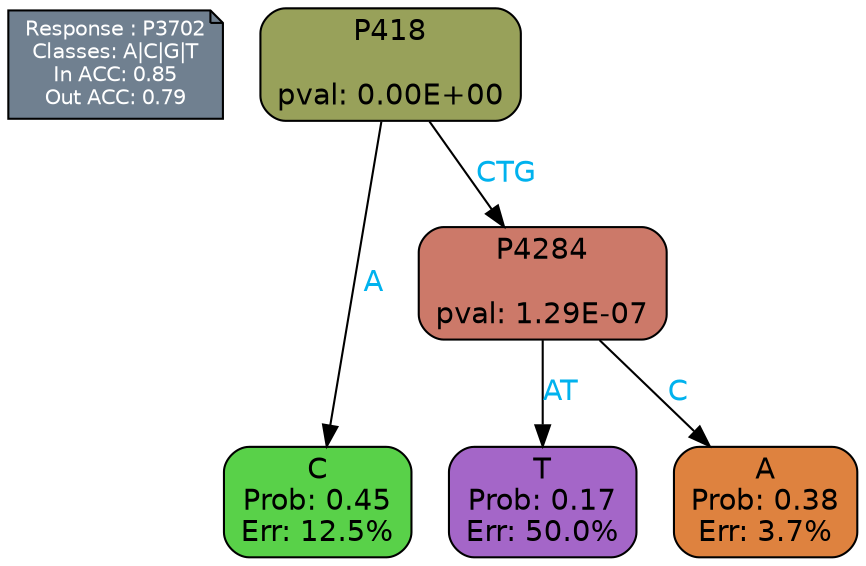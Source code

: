 digraph Tree {
node [shape=box, style="filled, rounded", color="black", fontname=helvetica] ;
graph [ranksep=equally, splines=polylines, bgcolor=transparent, dpi=600] ;
edge [fontname=helvetica] ;
LEGEND [label="Response : P3702
Classes: A|C|G|T
In ACC: 0.85
Out ACC: 0.79
",shape=note,align=left,style=filled,fillcolor="slategray",fontcolor="white",fontsize=10];1 [label="P418

pval: 0.00E+00", fillcolor="#98a15a"] ;
2 [label="C
Prob: 0.45
Err: 12.5%", fillcolor="#59d149"] ;
3 [label="P4284

pval: 1.29E-07", fillcolor="#cc7969"] ;
4 [label="T
Prob: 0.17
Err: 50.0%", fillcolor="#a466c8"] ;
5 [label="A
Prob: 0.38
Err: 3.7%", fillcolor="#de823f"] ;
1 -> 2 [label="A",fontcolor=deepskyblue2] ;
1 -> 3 [label="CTG",fontcolor=deepskyblue2] ;
3 -> 4 [label="AT",fontcolor=deepskyblue2] ;
3 -> 5 [label="C",fontcolor=deepskyblue2] ;
{rank = same; 2;4;5;}{rank = same; LEGEND;1;}}